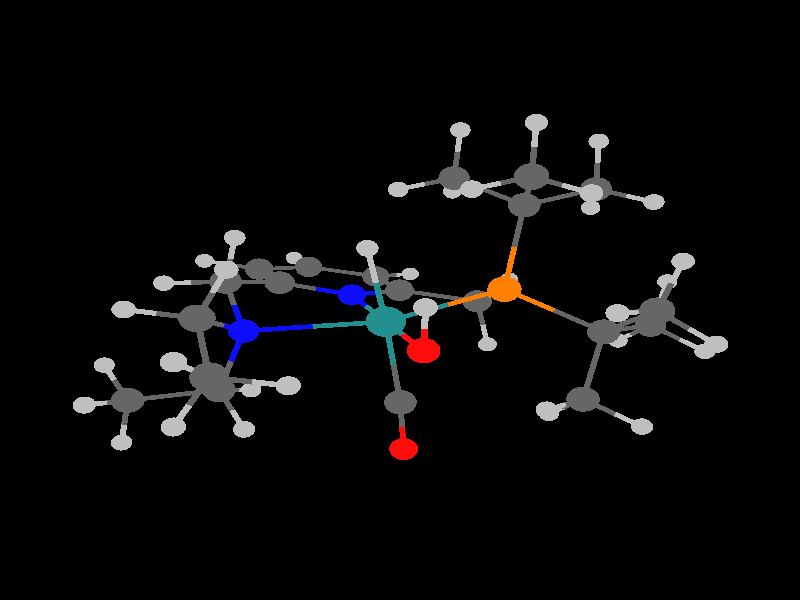 global_settings {
	ambient_light rgb <0.200000002980232, 0.200000002980232, 0.200000002980232>
	max_trace_level 15
}

background { color rgb <0,0,0> }

camera {
	perspective
	location <1.52447287630682, -15.4042468708786, -10.0290630737766>
	angle 40
	up <-0.258920141258535, 0.500866962322827, -0.825889003743339>
	right <-0.962439862812386, -0.206078780939226, 0.176751369206233> * 1
	direction <-0.0816692777018125, 0.840632988943514, 0.535412277576409> }

light_source {
	<-49.0465565246142, -36.9397016872491, -54.8341968572902>
	color rgb <1, 1, 1>
	fade_distance 112.812074446683
	fade_power 0
	parallel
	point_at <49.0465565246142, 36.9397016872491, 54.8341968572902>
}

light_source {
	<30.9033542558595, 52.7840019099255, -25.4852207039331>
	color rgb <0.300000011920929, 0.300000011920929, 0.300000011920929>
	fade_distance 112.812074446683
	fade_power 0
	parallel
	point_at <-30.9033542558595, -52.7840019099255, 25.4852207039331>
}

#default {
	finish {ambient .8 diffuse 1 specular 1 roughness .005 metallic 0.5}
}

union {
}
union {
cylinder {
	<-2.822654, 0.217574, -3.602701>, 	<-2.6657746915496, -0.00388607617888702, -3.17856475147798>, 0.05
	pigment { rgbt <0.75, 0.75, 0.75, 0> }
}
cylinder {
	<-2.6657746915496, -0.00388607617888702, -3.17856475147798>, 	<-2.478986, -0.267568, -2.673566>, 0.05
	pigment { rgbt <0.400000005960464, 0.400000005960464, 0.400000005960464, 0> }
}
cylinder {
	<-2.051231, 2.334699, -2.900005>, 	<-1.88434559338294, 2.16081416004778, -2.45818619752424>, 0.05
	pigment { rgbt <0.75, 0.75, 0.75, 0> }
}
cylinder {
	<-1.88434559338294, 2.16081416004778, -2.45818619752424>, 	<-1.685627, 1.953761, -1.932091>, 0.05
	pigment { rgbt <0.400000005960464, 0.400000005960464, 0.400000005960464, 0> }
}
cylinder {
	<-1.443167, -0.607444, -2.817771>, 	<-1.91586277021096, -0.452341663012341, -2.75196308033134>, 0.05
	pigment { rgbt <0.75, 0.75, 0.75, 0> }
}
cylinder {
	<-1.91586277021096, -0.452341663012341, -2.75196308033134>, 	<-2.478986, -0.267568, -2.673566>, 0.05
	pigment { rgbt <0.400000005960464, 0.400000005960464, 0.400000005960464, 0> }
}
cylinder {
	<-2.478986, -0.267568, -2.673566>, 	<-2.82399339939586, -0.744931793894352, -2.57910766980138>, 0.05
	pigment { rgbt <0.400000005960464, 0.400000005960464, 0.400000005960464, 0> }
}
cylinder {
	<-2.82399339939586, -0.744931793894352, -2.57910766980138>, 	<-3.113477, -1.145471, -2.499851>, 0.05
	pigment { rgbt <0.75, 0.75, 0.75, 0> }
}
cylinder {
	<-2.478986, -0.267568, -2.673566>, 	<-2.51049, 0.2403385, -2.1017885>, 0.05
	pigment { rgbt <0.400000005960464, 0.400000005960464, 0.400000005960464, 0> }
}
cylinder {
	<-2.51049, 0.2403385, -2.1017885>, 	<-2.541994, 0.748245, -1.530011>, 0.05
	pigment { rgbt <0.400000005960464, 0.400000005960464, 0.400000005960464, 0> }
}
cylinder {
	<2.496492, -1.165106, -2.409998>, 	<2.80817136517283, -1.22933508986071, -2.02196202311453>, 0.05
	pigment { rgbt <0.75, 0.75, 0.75, 0> }
}
cylinder {
	<2.80817136517283, -1.22933508986071, -2.02196202311453>, 	<3.179474, -1.305851, -1.559696>, 0.05
	pigment { rgbt <0.400000005960464, 0.400000005960464, 0.400000005960464, 0> }
}
cylinder {
	<-4.304891, 1.762179, -2.237447>, 	<-4.15542026305101, 1.5198287879891, -1.82216230557939>, 0.05
	pigment { rgbt <0.75, 0.75, 0.75, 0> }
}
cylinder {
	<-4.15542026305101, 1.5198287879891, -1.82216230557939>, 	<-3.977452, 1.231273, -1.327701>, 0.05
	pigment { rgbt <0.400000005960464, 0.400000005960464, 0.400000005960464, 0> }
}
cylinder {
	<-0.632348, 1.663552, -2.052818>, 	<-1.11299187560214, 1.79598336765721, -1.99772652550006>, 0.05
	pigment { rgbt <0.75, 0.75, 0.75, 0> }
}
cylinder {
	<-1.11299187560214, 1.79598336765721, -1.99772652550006>, 	<-1.685627, 1.953761, -1.932091>, 0.05
	pigment { rgbt <0.400000005960464, 0.400000005960464, 0.400000005960464, 0> }
}
cylinder {
	<3.462609, -3.371727, -2.039127>, 	<3.34051291593364, -3.09512420329062, -1.63795630391241>, 0.05
	pigment { rgbt <0.75, 0.75, 0.75, 0> }
}
cylinder {
	<3.34051291593364, -3.09512420329062, -1.63795630391241>, 	<3.195084, -2.765662, -1.160121>, 0.05
	pigment { rgbt <0.400000005960464, 0.400000005960464, 0.400000005960464, 0> }
}
cylinder {
	<2.308575, 0.978717, -1.986631>, 	<2.50240998137026, 0.979608931956174, -1.52218048528807>, 0.05
	pigment { rgbt <0.75, 0.75, 0.75, 0> }
}
cylinder {
	<2.50240998137026, 0.979608931956174, -1.52218048528807>, 	<2.733219, 0.980671, -0.969136>, 0.05
	pigment { rgbt <0.400000005960464, 0.400000005960464, 0.400000005960464, 0> }
}
cylinder {
	<-1.685627, 1.953761, -1.932091>, 	<-2.1138105, 1.351003, -1.731051>, 0.05
	pigment { rgbt <0.400000005960464, 0.400000005960464, 0.400000005960464, 0> }
}
cylinder {
	<-2.1138105, 1.351003, -1.731051>, 	<-2.541994, 0.748245, -1.530011>, 0.05
	pigment { rgbt <0.400000005960464, 0.400000005960464, 0.400000005960464, 0> }
}
cylinder {
	<-1.685627, 1.953761, -1.932091>, 	<-1.72279762394032, 2.40291913167411, -1.53890870211401>, 0.05
	pigment { rgbt <0.400000005960464, 0.400000005960464, 0.400000005960464, 0> }
}
cylinder {
	<-1.72279762394032, 2.40291913167411, -1.53890870211401>, 	<-1.754002, 2.779983, -1.208836>, 0.05
	pigment { rgbt <0.75, 0.75, 0.75, 0> }
}
cylinder {
	<4.184434, -0.961252, -1.877144>, 	<3.72545825120476, -1.11863396949042, -1.73216217634179>, 0.05
	pigment { rgbt <0.75, 0.75, 0.75, 0> }
}
cylinder {
	<3.72545825120476, -1.11863396949042, -1.73216217634179>, 	<3.179474, -1.305851, -1.559696>, 0.05
	pigment { rgbt <0.400000005960464, 0.400000005960464, 0.400000005960464, 0> }
}
cylinder {
	<0.328041, -0.248448, -1.772017>, 	<0.366866389069257, -0.413412495543029, -1.03136831850542>, 0.05
	pigment { rgbt <0.75, 0.75, 0.75, 0> }
}
cylinder {
	<0.366866389069257, -0.413412495543029, -1.03136831850542>, 	<0.413459, -0.611379, -0.142549>, 0.05
	pigment { rgbt <0.140000000596046, 0.560000002384186, 0.560000002384186, 0> }
}
cylinder {
	<-0.04077, -2.606172, -1.605533>, 	<0.0488798810334642, -2.61030344667438, -1.16616327474867>, 0.05
	pigment { rgbt <0.75, 0.75, 0.75, 0> }
}
cylinder {
	<0.0488798810334642, -2.61030344667438, -1.16616327474867>, 	<0.151964, -2.615054, -0.660953>, 0.05
	pigment { rgbt <1, 0.0500000007450581, 0.0500000007450581, 0> }
}
cylinder {
	<3.179474, -1.305851, -1.559696>, 	<3.187279, -2.0357565, -1.3599085>, 0.05
	pigment { rgbt <0.400000005960464, 0.400000005960464, 0.400000005960464, 0> }
}
cylinder {
	<3.187279, -2.0357565, -1.3599085>, 	<3.195084, -2.765662, -1.160121>, 0.05
	pigment { rgbt <0.400000005960464, 0.400000005960464, 0.400000005960464, 0> }
}
cylinder {
	<3.179474, -1.305851, -1.559696>, 	<2.91959505723182, -0.85260925866902, -1.01805517644745>, 0.05
	pigment { rgbt <0.400000005960464, 0.400000005960464, 0.400000005960464, 0> }
}
cylinder {
	<2.91959505723182, -0.85260925866902, -1.01805517644745>, 	<2.668004, -0.413822, -0.493688>, 0.05
	pigment { rgbt <0.0500000007450581, 0.0500000007450581, 1, 0> }
}
cylinder {
	<-2.541994, 0.748245, -1.530011>, 	<-3.259723, 0.989759, -1.428856>, 0.05
	pigment { rgbt <0.400000005960464, 0.400000005960464, 0.400000005960464, 0> }
}
cylinder {
	<-3.259723, 0.989759, -1.428856>, 	<-3.977452, 1.231273, -1.327701>, 0.05
	pigment { rgbt <0.400000005960464, 0.400000005960464, 0.400000005960464, 0> }
}
cylinder {
	<-2.541994, 0.748245, -1.530011>, 	<-2.1525666072912, 0.36542976939965, -0.755901144949667>, 0.05
	pigment { rgbt <0.400000005960464, 0.400000005960464, 0.400000005960464, 0> }
}
cylinder {
	<-2.1525666072912, 0.36542976939965, -0.755901144949667>, 	<-1.756562, -0.023851, 0.031283>, 0.05
	pigment { rgbt <1, 0.5, 0, 0> }
}
cylinder {
	<-3.977452, 1.231273, -1.327701>, 	<-4.3612210754519, 0.78278701526531, -1.2379586749868>, 0.05
	pigment { rgbt <0.400000005960464, 0.400000005960464, 0.400000005960464, 0> }
}
cylinder {
	<-4.3612210754519, 0.78278701526531, -1.2379586749868>, 	<-4.683284, 0.406413, -1.162646>, 0.05
	pigment { rgbt <0.75, 0.75, 0.75, 0> }
}
cylinder {
	<-3.977452, 1.231273, -1.327701>, 	<-4.0260391531867, 1.61627055257745, -0.871936195206102>, 0.05
	pigment { rgbt <0.400000005960464, 0.400000005960464, 0.400000005960464, 0> }
}
cylinder {
	<-4.0260391531867, 1.61627055257745, -0.871936195206102>, 	<-4.066834, 1.939523, -0.489266>, 0.05
	pigment { rgbt <0.75, 0.75, 0.75, 0> }
}
cylinder {
	<3.195084, -2.765662, -1.160121>, 	<2.64492446765961, -2.92205107325363, -0.97621498376959>, 0.05
	pigment { rgbt <0.400000005960464, 0.400000005960464, 0.400000005960464, 0> }
}
cylinder {
	<2.64492446765961, -2.92205107325363, -0.97621498376959>, 	<2.182674, -3.053451, -0.821695>, 0.05
	pigment { rgbt <0.75, 0.75, 0.75, 0> }
}
cylinder {
	<3.195084, -2.765662, -1.160121>, 	<3.59933262323305, -2.88334812082578, -0.73481277231181>, 0.05
	pigment { rgbt <0.400000005960464, 0.400000005960464, 0.400000005960464, 0> }
}
cylinder {
	<3.59933262323305, -2.88334812082578, -0.73481277231181>, 	<3.938735, -2.982156, -0.377729>, 0.05
	pigment { rgbt <0.75, 0.75, 0.75, 0> }
}
cylinder {
	<3.771126, 1.351623, -1.033188>, 	<3.29729624453115, 1.18227440185905, -1.00394670622581>, 0.05
	pigment { rgbt <0.75, 0.75, 0.75, 0> }
}
cylinder {
	<3.29729624453115, 1.18227440185905, -1.00394670622581>, 	<2.733219, 0.980671, -0.969136>, 0.05
	pigment { rgbt <0.400000005960464, 0.400000005960464, 0.400000005960464, 0> }
}
cylinder {
	<2.733219, 0.980671, -0.969136>, 	<2.70008085063615, 0.272077619323203, -0.727543316740907>, 0.05
	pigment { rgbt <0.400000005960464, 0.400000005960464, 0.400000005960464, 0> }
}
cylinder {
	<2.70008085063615, 0.272077619323203, -0.727543316740907>, 	<2.668004, -0.413822, -0.493688>, 0.05
	pigment { rgbt <0.0500000007450581, 0.0500000007450581, 1, 0> }
}
cylinder {
	<2.733219, 0.980671, -0.969136>, 	<2.3096135, 1.4437765, -0.5592855>, 0.05
	pigment { rgbt <0.400000005960464, 0.400000005960464, 0.400000005960464, 0> }
}
cylinder {
	<2.3096135, 1.4437765, -0.5592855>, 	<1.886008, 1.906882, -0.149435>, 0.05
	pigment { rgbt <0.400000005960464, 0.400000005960464, 0.400000005960464, 0> }
}
cylinder {
	<-4.275889, -1.639917, -0.827975>, 	<-3.97233737982856, -1.85464672474963, -0.491862591496785>, 0.05
	pigment { rgbt <0.75, 0.75, 0.75, 0> }
}
cylinder {
	<-3.97233737982856, -1.85464672474963, -0.491862591496785>, 	<-3.610646, -2.110504, -0.091374>, 0.05
	pigment { rgbt <0.400000005960464, 0.400000005960464, 0.400000005960464, 0> }
}
cylinder {
	<0.151964, -2.615054, -0.660953>, 	<0.277396625755162, -1.65394110526023, -0.41228753824364>, 0.05
	pigment { rgbt <1, 0.0500000007450581, 0.0500000007450581, 0> }
}
cylinder {
	<0.277396625755162, -1.65394110526023, -0.41228753824364>, 	<0.413459, -0.611379, -0.142549>, 0.05
	pigment { rgbt <0.140000000596046, 0.560000002384186, 0.560000002384186, 0> }
}
cylinder {
	<-2.798424, -2.635663, -0.617466>, 	<-3.16912577475535, -2.39597806985929, -0.377355244461993>, 0.05
	pigment { rgbt <0.75, 0.75, 0.75, 0> }
}
cylinder {
	<-3.16912577475535, -2.39597806985929, -0.377355244461993>, 	<-3.610646, -2.110504, -0.091374>, 0.05
	pigment { rgbt <0.400000005960464, 0.400000005960464, 0.400000005960464, 0> }
}
cylinder {
	<2.668004, -0.413822, -0.493688>, 	<1.5801076917867, -0.509150117629808, -0.324251230376989>, 0.05
	pigment { rgbt <0.0500000007450581, 0.0500000007450581, 1, 0> }
}
cylinder {
	<1.5801076917867, -0.509150117629808, -0.324251230376989>, 	<0.413459, -0.611379, -0.142549>, 0.05
	pigment { rgbt <0.140000000596046, 0.560000002384186, 0.560000002384186, 0> }
}
cylinder {
	<2.668004, -0.413822, -0.493688>, 	<3.04131213448017, -0.48299216073051, 0.12921778870007>, 0.05
	pigment { rgbt <0.0500000007450581, 0.0500000007450581, 1, 0> }
}
cylinder {
	<3.04131213448017, -0.48299216073051, 0.12921778870007>, 	<3.426902, -0.554438, 0.772617>, 0.05
	pigment { rgbt <0.400000005960464, 0.400000005960464, 0.400000005960464, 0> }
}
cylinder {
	<3.15802, 3.641555, -0.20754>, 	<2.71973290951515, 3.45645402052857, -0.0625955318880931>, 0.05
	pigment { rgbt <0.75, 0.75, 0.75, 0> }
}
cylinder {
	<2.71973290951515, 3.45645402052857, -0.0625955318880931>, 	<2.196848, 3.235625, 0.110326>, 0.05
	pigment { rgbt <0.400000005960464, 0.400000005960464, 0.400000005960464, 0> }
}
cylinder {
	<1.886008, 1.906882, -0.149435>, 	<2.041428, 2.5712535, -0.0195545>, 0.05
	pigment { rgbt <0.400000005960464, 0.400000005960464, 0.400000005960464, 0> }
}
cylinder {
	<2.041428, 2.5712535, -0.0195545>, 	<2.196848, 3.235625, 0.110326>, 0.05
	pigment { rgbt <0.400000005960464, 0.400000005960464, 0.400000005960464, 0> }
}
cylinder {
	<1.886008, 1.906882, -0.149435>, 	<1.29041071244674, 1.63418099473748, 0.0536718012411931>, 0.05
	pigment { rgbt <0.400000005960464, 0.400000005960464, 0.400000005960464, 0> }
}
cylinder {
	<1.29041071244674, 1.63418099473748, 0.0536718012411931>, 	<0.715656, 1.371023, 0.249671>, 0.05
	pigment { rgbt <0.0500000007450581, 0.0500000007450581, 1, 0> }
}
cylinder {
	<0.413459, -0.611379, -0.142549>, 	<-0.690798992935877, -0.312403787283796, -0.0540911576897046>, 0.05
	pigment { rgbt <0.140000000596046, 0.560000002384186, 0.560000002384186, 0> }
}
cylinder {
	<-0.690798992935877, -0.312403787283796, -0.0540911576897046>, 	<-1.756562, -0.023851, 0.031283>, 0.05
	pigment { rgbt <1, 0.5, 0, 0> }
}
cylinder {
	<0.413459, -0.611379, -0.142549>, 	<0.570473359928115, 0.418629839102355, 0.0612391655046382>, 0.05
	pigment { rgbt <0.140000000596046, 0.560000002384186, 0.560000002384186, 0> }
}
cylinder {
	<0.570473359928115, 0.418629839102355, 0.0612391655046382>, 	<0.715656, 1.371023, 0.249671>, 0.05
	pigment { rgbt <0.0500000007450581, 0.0500000007450581, 1, 0> }
}
cylinder {
	<0.413459, -0.611379, -0.142549>, 	<0.514350129842872, -0.875592082805929, 0.792558516146765>, 0.05
	pigment { rgbt <0.140000000596046, 0.560000002384186, 0.560000002384186, 0> }
}
cylinder {
	<0.514350129842872, -0.875592082805929, 0.792558516146765>, 	<0.609458, -1.12466, 1.674064>, 0.05
	pigment { rgbt <0.400000005960464, 0.400000005960464, 0.400000005960464, 0> }
}
cylinder {
	<-3.610646, -2.110504, -0.091374>, 	<-3.93283452713341, -2.52050470925285, 0.204187151532813>, 0.05
	pigment { rgbt <0.400000005960464, 0.400000005960464, 0.400000005960464, 0> }
}
cylinder {
	<-3.93283452713341, -2.52050470925285, 0.204187151532813>, 	<-4.20342, -2.864838, 0.45241>, 0.05
	pigment { rgbt <0.75, 0.75, 0.75, 0> }
}
cylinder {
	<-3.610646, -2.110504, -0.091374>, 	<-3.324647, -1.611589, 0.4135135>, 0.05
	pigment { rgbt <0.400000005960464, 0.400000005960464, 0.400000005960464, 0> }
}
cylinder {
	<-3.324647, -1.611589, 0.4135135>, 	<-3.038648, -1.112674, 0.918401>, 0.05
	pigment { rgbt <0.400000005960464, 0.400000005960464, 0.400000005960464, 0> }
}
cylinder {
	<-1.756562, -0.023851, 0.031283>, 	<-2.40299858364359, -0.572843049139108, 0.478574000142528>, 0.05
	pigment { rgbt <1, 0.5, 0, 0> }
}
cylinder {
	<-2.40299858364359, -0.572843049139108, 0.478574000142528>, 	<-3.038648, -1.112674, 0.918401>, 0.05
	pigment { rgbt <0.400000005960464, 0.400000005960464, 0.400000005960464, 0> }
}
cylinder {
	<-1.756562, -0.023851, 0.031283>, 	<-1.63642381839043, 0.718038022648214, 0.611619922768939>, 0.05
	pigment { rgbt <1, 0.5, 0, 0> }
}
cylinder {
	<-1.63642381839043, 0.718038022648214, 0.611619922768939>, 	<-1.51831, 1.447426, 1.182178>, 0.05
	pigment { rgbt <0.400000005960464, 0.400000005960464, 0.400000005960464, 0> }
}
cylinder {
	<5.416724, -1.118287, 0.052199>, 	<5.19672023717299, -0.774680889993372, 0.344440277381679>, 0.05
	pigment { rgbt <0.75, 0.75, 0.75, 0> }
}
cylinder {
	<5.19672023717299, -0.774680889993372, 0.344440277381679>, 	<4.934633, -0.365348, 0.692583>, 0.05
	pigment { rgbt <0.400000005960464, 0.400000005960464, 0.400000005960464, 0> }
}
cylinder {
	<2.196848, 3.235625, 0.110326>, 	<1.726898, 3.6326005, 0.437375>, 0.05
	pigment { rgbt <0.400000005960464, 0.400000005960464, 0.400000005960464, 0> }
}
cylinder {
	<1.726898, 3.6326005, 0.437375>, 	<1.256948, 4.029576, 0.764424>, 0.05
	pigment { rgbt <0.400000005960464, 0.400000005960464, 0.400000005960464, 0> }
}
cylinder {
	<0.715656, 1.371023, 0.249671>, 	<0.255130746642448, 1.7451761634164, 0.548677832355882>, 0.05
	pigment { rgbt <0.0500000007450581, 0.0500000007450581, 1, 0> }
}
cylinder {
	<0.255130746642448, 1.7451761634164, 0.548677832355882>, 	<-0.222029, 2.132844, 0.858485>, 0.05
	pigment { rgbt <0.400000005960464, 0.400000005960464, 0.400000005960464, 0> }
}
cylinder {
	<5.225658, 0.631276, 0.327692>, 	<5.09283900222015, 0.176433285994875, 0.494222218774627>, 0.05
	pigment { rgbt <0.75, 0.75, 0.75, 0> }
}
cylinder {
	<5.09283900222015, 0.176433285994875, 0.494222218774627>, 	<4.934633, -0.365348, 0.692583>, 0.05
	pigment { rgbt <0.400000005960464, 0.400000005960464, 0.400000005960464, 0> }
}
cylinder {
	<4.934633, -0.365348, 0.692583>, 	<4.1807675, -0.459893, 0.7326>, 0.05
	pigment { rgbt <0.400000005960464, 0.400000005960464, 0.400000005960464, 0> }
}
cylinder {
	<4.1807675, -0.459893, 0.7326>, 	<3.426902, -0.554438, 0.772617>, 0.05
	pigment { rgbt <0.400000005960464, 0.400000005960464, 0.400000005960464, 0> }
}
cylinder {
	<4.934633, -0.365348, 0.692583>, 	<5.1639154606504, -0.424763332486386, 1.24185259265831>, 0.05
	pigment { rgbt <0.400000005960464, 0.400000005960464, 0.400000005960464, 0> }
}
cylinder {
	<5.1639154606504, -0.424763332486386, 1.24185259265831>, 	<5.3564, -0.474643, 1.702969>, 0.05
	pigment { rgbt <0.75, 0.75, 0.75, 0> }
}
cylinder {
	<1.256948, 4.029576, 0.764424>, 	<1.37458705623567, 4.59941494709922, 0.881932499094284>, 0.05
	pigment { rgbt <0.400000005960464, 0.400000005960464, 0.400000005960464, 0> }
}
cylinder {
	<1.37458705623567, 4.59941494709922, 0.881932499094284>, 	<1.473201, 5.077097, 0.980437>, 0.05
	pigment { rgbt <0.75, 0.75, 0.75, 0> }
}
cylinder {
	<1.256948, 4.029576, 0.764424>, 	<0.6447625, 3.752575, 0.9461305>, 0.05
	pigment { rgbt <0.400000005960464, 0.400000005960464, 0.400000005960464, 0> }
}
cylinder {
	<0.6447625, 3.752575, 0.9461305>, 	<0.032577, 3.475574, 1.127837>, 0.05
	pigment { rgbt <0.400000005960464, 0.400000005960464, 0.400000005960464, 0> }
}
cylinder {
	<3.426902, -0.554438, 0.772617>, 	<3.30201488517269, -1.09488958042287, 0.99191249649239>, 0.05
	pigment { rgbt <0.400000005960464, 0.400000005960464, 0.400000005960464, 0> }
}
cylinder {
	<3.30201488517269, -1.09488958042287, 0.99191249649239>, 	<3.197228, -1.548357, 1.175913>, 0.05
	pigment { rgbt <0.75, 0.75, 0.75, 0> }
}
cylinder {
	<3.426902, -0.554438, 0.772617>, 	<3.19166380600873, -0.15990687256934, 1.15592735978584>, 0.05
	pigment { rgbt <0.400000005960464, 0.400000005960464, 0.400000005960464, 0> }
}
cylinder {
	<3.19166380600873, -0.15990687256934, 1.15592735978584>, 	<2.994173, 0.171316, 1.47773>, 0.05
	pigment { rgbt <0.75, 0.75, 0.75, 0> }
}
cylinder {
	<-0.222029, 2.132844, 0.858485>, 	<-0.094726, 2.804209, 0.993161>, 0.05
	pigment { rgbt <0.400000005960464, 0.400000005960464, 0.400000005960464, 0> }
}
cylinder {
	<-0.094726, 2.804209, 0.993161>, 	<0.032577, 3.475574, 1.127837>, 0.05
	pigment { rgbt <0.400000005960464, 0.400000005960464, 0.400000005960464, 0> }
}
cylinder {
	<-0.222029, 2.132844, 0.858485>, 	<-0.8701695, 1.790135, 1.0203315>, 0.05
	pigment { rgbt <0.400000005960464, 0.400000005960464, 0.400000005960464, 0> }
}
cylinder {
	<-0.8701695, 1.790135, 1.0203315>, 	<-1.51831, 1.447426, 1.182178>, 0.05
	pigment { rgbt <0.400000005960464, 0.400000005960464, 0.400000005960464, 0> }
}
cylinder {
	<-3.038648, -1.112674, 0.918401>, 	<-3.5953045, -0.7188045, 1.264567>, 0.05
	pigment { rgbt <0.400000005960464, 0.400000005960464, 0.400000005960464, 0> }
}
cylinder {
	<-3.5953045, -0.7188045, 1.264567>, 	<-4.151961, -0.324935, 1.610733>, 0.05
	pigment { rgbt <0.400000005960464, 0.400000005960464, 0.400000005960464, 0> }
}
cylinder {
	<-3.038648, -1.112674, 0.918401>, 	<-2.66188, -1.518416, 1.4456475>, 0.05
	pigment { rgbt <0.400000005960464, 0.400000005960464, 0.400000005960464, 0> }
}
cylinder {
	<-2.66188, -1.518416, 1.4456475>, 	<-2.285112, -1.924158, 1.972894>, 0.05
	pigment { rgbt <0.400000005960464, 0.400000005960464, 0.400000005960464, 0> }
}
cylinder {
	<-4.761702, 0.269575, 0.920357>, 	<-4.4835284938007, -0.00164988264778517, 1.23531747094725>, 0.05
	pigment { rgbt <0.75, 0.75, 0.75, 0> }
}
cylinder {
	<-4.4835284938007, -0.00164988264778517, 1.23531747094725>, 	<-4.151961, -0.324935, 1.610733>, 0.05
	pigment { rgbt <0.400000005960464, 0.400000005960464, 0.400000005960464, 0> }
}
cylinder {
	<0.032577, 3.475574, 1.127837>, 	<-0.382596828479466, 3.80392785035057, 1.39593209628628>, 0.05
	pigment { rgbt <0.400000005960464, 0.400000005960464, 0.400000005960464, 0> }
}
cylinder {
	<-0.382596828479466, 3.80392785035057, 1.39593209628628>, 	<-0.730598, 4.079156, 1.620651>, 0.05
	pigment { rgbt <0.75, 0.75, 0.75, 0> }
}
cylinder {
	<-1.51831, 1.447426, 1.182178>, 	<-1.97107542307005, 1.83828362122313, 1.19564983176771>, 0.05
	pigment { rgbt <0.400000005960464, 0.400000005960464, 0.400000005960464, 0> }
}
cylinder {
	<-1.97107542307005, 1.83828362122313, 1.19564983176771>, 	<-2.351191, 2.166425, 1.20696>, 0.05
	pigment { rgbt <0.75, 0.75, 0.75, 0> }
}
cylinder {
	<-1.51831, 1.447426, 1.182178>, 	<-1.47736384259784, 1.20014636096545, 1.72742460142485>, 0.05
	pigment { rgbt <0.400000005960464, 0.400000005960464, 0.400000005960464, 0> }
}
cylinder {
	<-1.47736384259784, 1.20014636096545, 1.72742460142485>, 	<-1.442968, 0.992425, 2.185446>, 0.05
	pigment { rgbt <0.75, 0.75, 0.75, 0> }
}
cylinder {
	<-1.504964, -2.541165, 1.505364>, 	<-1.86096577948768, -2.25960869279117, 1.71871007275014>, 0.05
	pigment { rgbt <0.75, 0.75, 0.75, 0> }
}
cylinder {
	<-1.86096577948768, -2.25960869279117, 1.71871007275014>, 	<-2.285112, -1.924158, 1.972894>, 0.05
	pigment { rgbt <0.400000005960464, 0.400000005960464, 0.400000005960464, 0> }
}
cylinder {
	<-4.151961, -0.324935, 1.610733>, 	<-4.51823613476994, -0.711376556497165, 1.88643479095977>, 0.05
	pigment { rgbt <0.400000005960464, 0.400000005960464, 0.400000005960464, 0> }
}
cylinder {
	<-4.51823613476994, -0.711376556497165, 1.88643479095977>, 	<-4.825867, -1.035945, 2.117994>, 0.05
	pigment { rgbt <0.75, 0.75, 0.75, 0> }
}
cylinder {
	<-4.151961, -0.324935, 1.610733>, 	<-3.93598007346032, 0.0406493789128328, 2.03236363351166>, 0.05
	pigment { rgbt <0.400000005960464, 0.400000005960464, 0.400000005960464, 0> }
}
cylinder {
	<-3.93598007346032, 0.0406493789128328, 2.03236363351166>, 	<-3.754649, 0.347583, 2.386352>, 0.05
	pigment { rgbt <0.75, 0.75, 0.75, 0> }
}
cylinder {
	<0.609458, -1.12466, 1.674064>, 	<0.714069392575339, -1.26395567690041, 2.24197989151394>, 0.05
	pigment { rgbt <0.400000005960464, 0.400000005960464, 0.400000005960464, 0> }
}
cylinder {
	<0.714069392575339, -1.26395567690041, 2.24197989151394>, 	<0.813609, -1.396498, 2.782362>, 0.05
	pigment { rgbt <1, 0.0500000007450581, 0.0500000007450581, 0> }
}
cylinder {
	<-2.285112, -1.924158, 1.972894>, 	<-2.6762215232679, -2.28417649432832, 2.24996902317651>, 0.05
	pigment { rgbt <0.400000005960464, 0.400000005960464, 0.400000005960464, 0> }
}
cylinder {
	<-2.6762215232679, -2.28417649432832, 2.24996902317651>, 	<-3.004697, -2.58654, 2.482672>, 0.05
	pigment { rgbt <0.75, 0.75, 0.75, 0> }
}
cylinder {
	<-2.285112, -1.924158, 1.972894>, 	<-2.03407715163632, -1.57945072194887, 2.39184247663338>, 0.05
	pigment { rgbt <0.400000005960464, 0.400000005960464, 0.400000005960464, 0> }
}
cylinder {
	<-2.03407715163632, -1.57945072194887, 2.39184247663338>, 	<-1.823356, -1.2901, 2.743512>, 0.05
	pigment { rgbt <0.75, 0.75, 0.75, 0> }
}
sphere {
	<0.715656, 1.371023, 0.249671>, 0.248
	pigment { rgbt <0.0500000007450581, 0.0500000007450581, 1,0> }
}
sphere {
	<1.886008, 1.906882, -0.149435>, 0.272
	pigment { rgbt <0.400000005960464, 0.400000005960464, 0.400000005960464,0> }
}
sphere {
	<-0.222029, 2.132844, 0.858485>, 0.272
	pigment { rgbt <0.400000005960464, 0.400000005960464, 0.400000005960464,0> }
}
sphere {
	<2.196848, 3.235625, 0.110326>, 0.272
	pigment { rgbt <0.400000005960464, 0.400000005960464, 0.400000005960464,0> }
}
sphere {
	<1.256948, 4.029576, 0.764424>, 0.272
	pigment { rgbt <0.400000005960464, 0.400000005960464, 0.400000005960464,0> }
}
sphere {
	<0.032577, 3.475574, 1.127837>, 0.272
	pigment { rgbt <0.400000005960464, 0.400000005960464, 0.400000005960464,0> }
}
sphere {
	<2.733219, 0.980671, -0.969136>, 0.272
	pigment { rgbt <0.400000005960464, 0.400000005960464, 0.400000005960464,0> }
}
sphere {
	<3.15802, 3.641555, -0.20754>, 0.176
	pigment { rgbt <0.75, 0.75, 0.75,0> }
}
sphere {
	<1.473201, 5.077097, 0.980437>, 0.176
	pigment { rgbt <0.75, 0.75, 0.75,0> }
}
sphere {
	<-0.730598, 4.079156, 1.620651>, 0.176
	pigment { rgbt <0.75, 0.75, 0.75,0> }
}
sphere {
	<-1.51831, 1.447426, 1.182178>, 0.272
	pigment { rgbt <0.400000005960464, 0.400000005960464, 0.400000005960464,0> }
}
sphere {
	<2.668004, -0.413822, -0.493688>, 0.248
	pigment { rgbt <0.0500000007450581, 0.0500000007450581, 1,0> }
}
sphere {
	<3.771126, 1.351623, -1.033188>, 0.176
	pigment { rgbt <0.75, 0.75, 0.75,0> }
}
sphere {
	<2.308575, 0.978717, -1.986631>, 0.176
	pigment { rgbt <0.75, 0.75, 0.75,0> }
}
sphere {
	<-1.442968, 0.992425, 2.185446>, 0.176
	pigment { rgbt <0.75, 0.75, 0.75,0> }
}
sphere {
	<-1.756562, -0.023851, 0.031283>, 0.288
	pigment { rgbt <1, 0.5, 0,0> }
}
sphere {
	<-2.351191, 2.166425, 1.20696>, 0.176
	pigment { rgbt <0.75, 0.75, 0.75,0> }
}
sphere {
	<0.413459, -0.611379, -0.142549>, 0.328
	pigment { rgbt <0.140000000596046, 0.560000002384186, 0.560000002384186,0> }
}
sphere {
	<3.426902, -0.554438, 0.772617>, 0.272
	pigment { rgbt <0.400000005960464, 0.400000005960464, 0.400000005960464,0> }
}
sphere {
	<-3.038648, -1.112674, 0.918401>, 0.272
	pigment { rgbt <0.400000005960464, 0.400000005960464, 0.400000005960464,0> }
}
sphere {
	<3.179474, -1.305851, -1.559696>, 0.272
	pigment { rgbt <0.400000005960464, 0.400000005960464, 0.400000005960464,0> }
}
sphere {
	<-2.541994, 0.748245, -1.530011>, 0.272
	pigment { rgbt <0.400000005960464, 0.400000005960464, 0.400000005960464,0> }
}
sphere {
	<-2.285112, -1.924158, 1.972894>, 0.272
	pigment { rgbt <0.400000005960464, 0.400000005960464, 0.400000005960464,0> }
}
sphere {
	<-3.610646, -2.110504, -0.091374>, 0.272
	pigment { rgbt <0.400000005960464, 0.400000005960464, 0.400000005960464,0> }
}
sphere {
	<-4.151961, -0.324935, 1.610733>, 0.272
	pigment { rgbt <0.400000005960464, 0.400000005960464, 0.400000005960464,0> }
}
sphere {
	<-1.685627, 1.953761, -1.932091>, 0.272
	pigment { rgbt <0.400000005960464, 0.400000005960464, 0.400000005960464,0> }
}
sphere {
	<-3.977452, 1.231273, -1.327701>, 0.272
	pigment { rgbt <0.400000005960464, 0.400000005960464, 0.400000005960464,0> }
}
sphere {
	<-2.478986, -0.267568, -2.673566>, 0.272
	pigment { rgbt <0.400000005960464, 0.400000005960464, 0.400000005960464,0> }
}
sphere {
	<0.328041, -0.248448, -1.772017>, 0.176
	pigment { rgbt <0.75, 0.75, 0.75,0> }
}
sphere {
	<2.994173, 0.171316, 1.47773>, 0.176
	pigment { rgbt <0.75, 0.75, 0.75,0> }
}
sphere {
	<4.934633, -0.365348, 0.692583>, 0.272
	pigment { rgbt <0.400000005960464, 0.400000005960464, 0.400000005960464,0> }
}
sphere {
	<3.197228, -1.548357, 1.175913>, 0.176
	pigment { rgbt <0.75, 0.75, 0.75,0> }
}
sphere {
	<2.496492, -1.165106, -2.409998>, 0.176
	pigment { rgbt <0.75, 0.75, 0.75,0> }
}
sphere {
	<3.195084, -2.765662, -1.160121>, 0.272
	pigment { rgbt <0.400000005960464, 0.400000005960464, 0.400000005960464,0> }
}
sphere {
	<4.184434, -0.961252, -1.877144>, 0.176
	pigment { rgbt <0.75, 0.75, 0.75,0> }
}
sphere {
	<0.609458, -1.12466, 1.674064>, 0.272
	pigment { rgbt <0.400000005960464, 0.400000005960464, 0.400000005960464,0> }
}
sphere {
	<0.151964, -2.615054, -0.660953>, 0.2432
	pigment { rgbt <1, 0.0500000007450581, 0.0500000007450581,0> }
}
sphere {
	<-0.04077, -2.606172, -1.605533>, 0.176
	pigment { rgbt <0.75, 0.75, 0.75,0> }
}
sphere {
	<2.182674, -3.053451, -0.821695>, 0.176
	pigment { rgbt <0.75, 0.75, 0.75,0> }
}
sphere {
	<3.938735, -2.982156, -0.377729>, 0.176
	pigment { rgbt <0.75, 0.75, 0.75,0> }
}
sphere {
	<3.462609, -3.371727, -2.039127>, 0.176
	pigment { rgbt <0.75, 0.75, 0.75,0> }
}
sphere {
	<5.3564, -0.474643, 1.702969>, 0.176
	pigment { rgbt <0.75, 0.75, 0.75,0> }
}
sphere {
	<5.225658, 0.631276, 0.327692>, 0.176
	pigment { rgbt <0.75, 0.75, 0.75,0> }
}
sphere {
	<5.416724, -1.118287, 0.052199>, 0.176
	pigment { rgbt <0.75, 0.75, 0.75,0> }
}
sphere {
	<-3.004697, -2.58654, 2.482672>, 0.176
	pigment { rgbt <0.75, 0.75, 0.75,0> }
}
sphere {
	<-1.823356, -1.2901, 2.743512>, 0.176
	pigment { rgbt <0.75, 0.75, 0.75,0> }
}
sphere {
	<-1.504964, -2.541165, 1.505364>, 0.176
	pigment { rgbt <0.75, 0.75, 0.75,0> }
}
sphere {
	<-4.20342, -2.864838, 0.45241>, 0.176
	pigment { rgbt <0.75, 0.75, 0.75,0> }
}
sphere {
	<-2.798424, -2.635663, -0.617466>, 0.176
	pigment { rgbt <0.75, 0.75, 0.75,0> }
}
sphere {
	<-4.275889, -1.639917, -0.827975>, 0.176
	pigment { rgbt <0.75, 0.75, 0.75,0> }
}
sphere {
	<-4.825867, -1.035945, 2.117994>, 0.176
	pigment { rgbt <0.75, 0.75, 0.75,0> }
}
sphere {
	<-4.761702, 0.269575, 0.920357>, 0.176
	pigment { rgbt <0.75, 0.75, 0.75,0> }
}
sphere {
	<-3.754649, 0.347583, 2.386352>, 0.176
	pigment { rgbt <0.75, 0.75, 0.75,0> }
}
sphere {
	<-4.683284, 0.406413, -1.162646>, 0.176
	pigment { rgbt <0.75, 0.75, 0.75,0> }
}
sphere {
	<-4.304891, 1.762179, -2.237447>, 0.176
	pigment { rgbt <0.75, 0.75, 0.75,0> }
}
sphere {
	<-4.066834, 1.939523, -0.489266>, 0.176
	pigment { rgbt <0.75, 0.75, 0.75,0> }
}
sphere {
	<-3.113477, -1.145471, -2.499851>, 0.176
	pigment { rgbt <0.75, 0.75, 0.75,0> }
}
sphere {
	<-1.443167, -0.607444, -2.817771>, 0.176
	pigment { rgbt <0.75, 0.75, 0.75,0> }
}
sphere {
	<-2.822654, 0.217574, -3.602701>, 0.176
	pigment { rgbt <0.75, 0.75, 0.75,0> }
}
sphere {
	<-2.051231, 2.334699, -2.900005>, 0.176
	pigment { rgbt <0.75, 0.75, 0.75,0> }
}
sphere {
	<-0.632348, 1.663552, -2.052818>, 0.176
	pigment { rgbt <0.75, 0.75, 0.75,0> }
}
sphere {
	<-1.754002, 2.779983, -1.208836>, 0.176
	pigment { rgbt <0.75, 0.75, 0.75,0> }
}
sphere {
	<0.813609, -1.396498, 2.782362>, 0.2432
	pigment { rgbt <1, 0.0500000007450581, 0.0500000007450581,0> }
}
}
merge {
}
